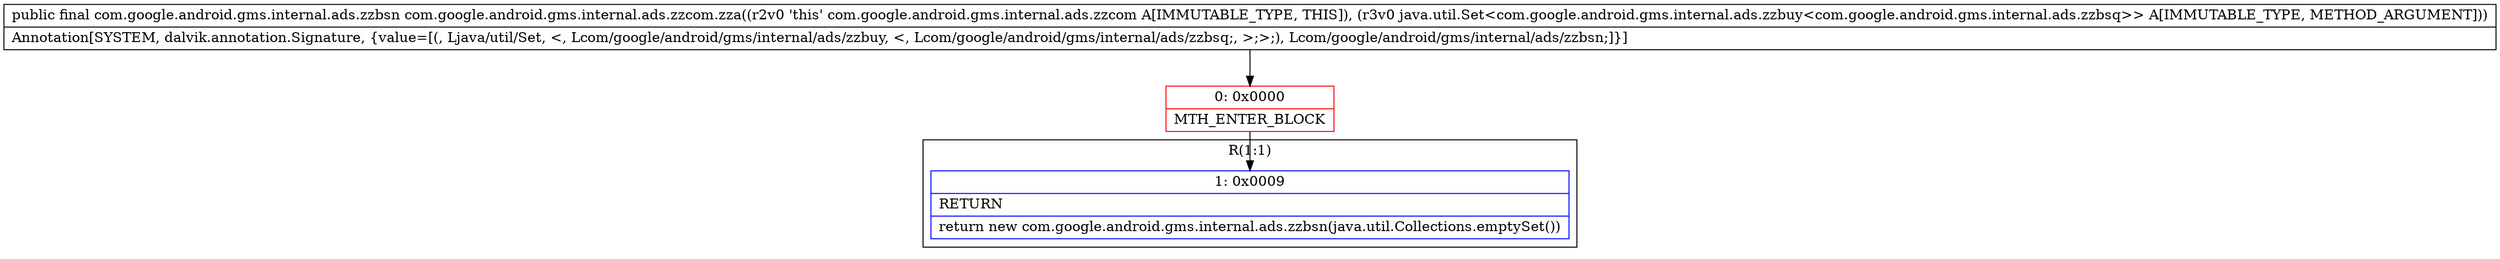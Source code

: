 digraph "CFG forcom.google.android.gms.internal.ads.zzcom.zza(Ljava\/util\/Set;)Lcom\/google\/android\/gms\/internal\/ads\/zzbsn;" {
subgraph cluster_Region_1346566058 {
label = "R(1:1)";
node [shape=record,color=blue];
Node_1 [shape=record,label="{1\:\ 0x0009|RETURN\l|return new com.google.android.gms.internal.ads.zzbsn(java.util.Collections.emptySet())\l}"];
}
Node_0 [shape=record,color=red,label="{0\:\ 0x0000|MTH_ENTER_BLOCK\l}"];
MethodNode[shape=record,label="{public final com.google.android.gms.internal.ads.zzbsn com.google.android.gms.internal.ads.zzcom.zza((r2v0 'this' com.google.android.gms.internal.ads.zzcom A[IMMUTABLE_TYPE, THIS]), (r3v0 java.util.Set\<com.google.android.gms.internal.ads.zzbuy\<com.google.android.gms.internal.ads.zzbsq\>\> A[IMMUTABLE_TYPE, METHOD_ARGUMENT]))  | Annotation[SYSTEM, dalvik.annotation.Signature, \{value=[(, Ljava\/util\/Set, \<, Lcom\/google\/android\/gms\/internal\/ads\/zzbuy, \<, Lcom\/google\/android\/gms\/internal\/ads\/zzbsq;, \>;\>;), Lcom\/google\/android\/gms\/internal\/ads\/zzbsn;]\}]\l}"];
MethodNode -> Node_0;
Node_0 -> Node_1;
}

